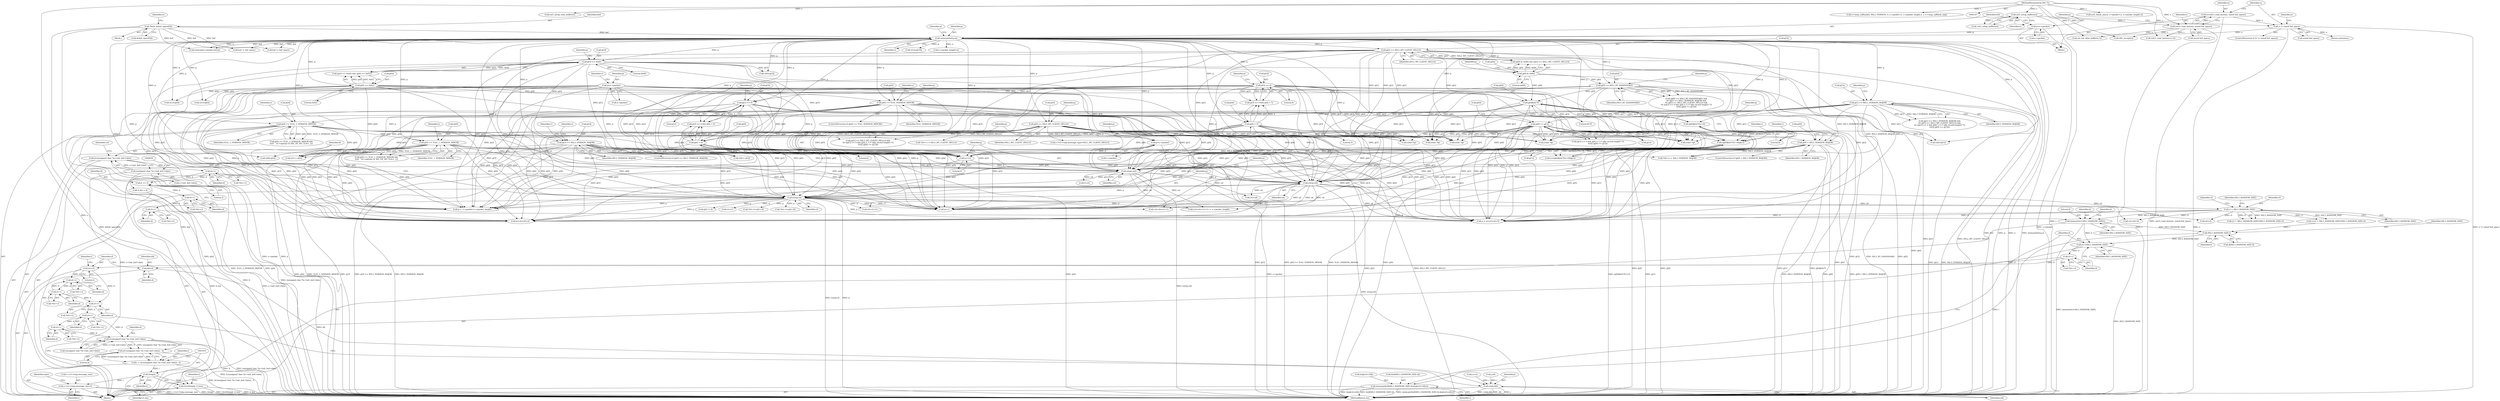 digraph "0_openssl_6ce9687b5aba5391fc0de50e18779eb676d0e04d@API" {
"1000890" [label="(Call,memset(d,0,SSL3_RANDOM_SIZE))"];
"1000877" [label="(Call,d++)"];
"1000872" [label="(Call,d++)"];
"1000867" [label="(Call,d += 3)"];
"1000861" [label="(Call,d++)"];
"1000833" [label="(Call,d=(unsigned char *)s->init_buf->data)"];
"1000835" [label="(Call,(unsigned char *)s->init_buf->data)"];
"1000885" [label="(Call,cl > SSL3_RANDOM_SIZE)"];
"1000830" [label="(Call,n2s(p,cl))"];
"1000459" [label="(Call,p[9] >= p[1])"];
"1000215" [label="(Call,memcpy(buf,p,n))"];
"1000152" [label="(Call,*buf= &(buf_space[0]))"];
"1000210" [label="(Call,p=s->packet)"];
"1000204" [label="(Call,n != sizeof buf_space)"];
"1000197" [label="(Call,n=ssl23_read_bytes(s, sizeof buf_space))"];
"1000199" [label="(Call,ssl23_read_bytes(s, sizeof buf_space))"];
"1000194" [label="(Call,ssl3_setup_buffers(s))"];
"1000148" [label="(MethodParameterIn,SSL *s)"];
"1000436" [label="(Call,p[1] == SSL3_VERSION_MAJOR)"];
"1000226" [label="(Call,p[2] == SSL2_MT_CLIENT_HELLO)"];
"1000442" [label="(Call,p[5] == SSL3_MT_CLIENT_HELLO)"];
"1000492" [label="(Call,p[9] > SSL3_VERSION_MAJOR)"];
"1000738" [label="(Call,((p[0]&0x7f)<<8)|p[1])"];
"1000739" [label="(Call,(p[0]&0x7f)<<8)"];
"1000740" [label="(Call,p[0]&0x7f)"];
"1000221" [label="(Call,p[0] & 0x80)"];
"1000430" [label="(Call,p[0] == SSL3_RT_HANDSHAKE)"];
"1000717" [label="(Call,p=s->packet)"];
"1000827" [label="(Call,n2s(p,sil))"];
"1000824" [label="(Call,n2s(p,csl))"];
"1000821" [label="(Call,p+=5)"];
"1000816" [label="(Call,p=s->packet)"];
"1000449" [label="(Call,p[3] == 0)"];
"1000476" [label="(Call,p[3] == 0)"];
"1000271" [label="(Call,p[3] == SSL3_VERSION_MAJOR)"];
"1000234" [label="(Call,p[3] == 0x00)"];
"1000292" [label="(Call,p[4] >= TLS1_VERSION_MINOR)"];
"1000239" [label="(Call,p[4] == 0x02)"];
"1000300" [label="(Call,p[4] >= TLS1_2_VERSION_MINOR)"];
"1000481" [label="(Call,p[4] < 6)"];
"1000454" [label="(Call,p[4] < 5)"];
"1000325" [label="(Call,p[4] >= TLS1_1_VERSION_MINOR)"];
"1000898" [label="(Call,SSL3_RANDOM_SIZE-i)"];
"1000894" [label="(Call,memcpy(&(d[SSL3_RANDOM_SIZE-i]),&(p[csl+sil]),i))"];
"1000908" [label="(Call,d+=SSL3_RANDOM_SIZE)"];
"1000913" [label="(Call,d++)"];
"1000919" [label="(Call,dd=d)"];
"1000964" [label="(Call,s2n(j,dd))"];
"1000922" [label="(Call,d+=2)"];
"1000945" [label="(Call,d++)"];
"1000954" [label="(Call,d++)"];
"1000969" [label="(Call,d++)"];
"1000974" [label="(Call,d++)"];
"1000999" [label="(Call,d++)"];
"1001007" [label="(Call,d-(unsigned char *)s->init_buf->data)"];
"1001006" [label="(Call,(d-(unsigned char *)s->init_buf->data) - 4)"];
"1001004" [label="(Call,i = (d-(unsigned char *)s->init_buf->data) - 4)"];
"1001018" [label="(Call,(long)i)"];
"1001017" [label="(Call,l2n3((long)i, d_len))"];
"1001040" [label="(Call,s->s3->tmp.message_size=i)"];
"1000885" [label="(Call,cl > SSL3_RANDOM_SIZE)"];
"1001232" [label="(Call,SSL_accept(s))"];
"1000922" [label="(Call,d+=2)"];
"1000782" [label="(Call,ssl3_finish_mac(s, s->packet+2, s->packet_length-2))"];
"1000222" [label="(Call,p[0])"];
"1001009" [label="(Call,(unsigned char *)s->init_buf->data)"];
"1001002" [label="(Call,p++)"];
"1000876" [label="(Call,*(d++))"];
"1000691" [label="(Identifier,s)"];
"1000458" [label="(Literal,5)"];
"1000882" [label="(Call,i=(cl > SSL3_RANDOM_SIZE)?SSL3_RANDOM_SIZE:cl)"];
"1000943" [label="(Call,*(d++)=p[i+1])"];
"1000240" [label="(Call,p[4])"];
"1000923" [label="(Identifier,d)"];
"1001040" [label="(Call,s->s3->tmp.message_size=i)"];
"1000739" [label="(Call,(p[0]&0x7f)<<8)"];
"1000890" [label="(Call,memset(d,0,SSL3_RANDOM_SIZE))"];
"1000483" [label="(Identifier,p)"];
"1000724" [label="(Identifier,v)"];
"1000859" [label="(Call,*(d++) = SSL3_MT_CLIENT_HELLO)"];
"1001226" [label="(Call,buf != buf_space)"];
"1000873" [label="(Identifier,d)"];
"1000205" [label="(Identifier,n)"];
"1000454" [label="(Call,p[4] < 5)"];
"1000825" [label="(Identifier,p)"];
"1000900" [label="(Identifier,i)"];
"1000953" [label="(Call,*(d++))"];
"1000199" [label="(Call,ssl23_read_bytes(s, sizeof buf_space))"];
"1000443" [label="(Call,p[5])"];
"1000291" [label="(ControlStructure,if (p[4] >= TLS1_VERSION_MINOR))"];
"1000194" [label="(Call,ssl3_setup_buffers(s))"];
"1000235" [label="(Call,p[3])"];
"1000924" [label="(Literal,2)"];
"1000481" [label="(Call,p[4] < 6)"];
"1000954" [label="(Call,d++)"];
"1000446" [label="(Identifier,SSL3_MT_CLIENT_HELLO)"];
"1001000" [label="(Identifier,d)"];
"1000302" [label="(Identifier,p)"];
"1000646" [label="(Call,(char *)p)"];
"1000208" [label="(Return,return(n);)"];
"1000899" [label="(Identifier,SSL3_RANDOM_SIZE)"];
"1000914" [label="(Identifier,d)"];
"1000300" [label="(Call,p[4] >= TLS1_2_VERSION_MINOR)"];
"1001026" [label="(Identifier,s)"];
"1000270" [label="(ControlStructure,if (p[3] == SSL3_VERSION_MAJOR))"];
"1000829" [label="(Identifier,sil)"];
"1000440" [label="(Identifier,SSL3_VERSION_MAJOR)"];
"1000877" [label="(Call,d++)"];
"1000227" [label="(Call,p[2])"];
"1000864" [label="(Call,d_len = d)"];
"1000271" [label="(Call,p[3] == SSL3_VERSION_MAJOR)"];
"1000746" [label="(Call,p[1])"];
"1000823" [label="(Literal,5)"];
"1000211" [label="(Identifier,p)"];
"1000845" [label="(Identifier,csl)"];
"1000435" [label="(Call,(p[1] == SSL3_VERSION_MAJOR) &&\n\t\t\t (p[5] == SSL3_MT_CLIENT_HELLO) &&\n\t\t\t ((p[3] == 0 && p[4] < 5 /* silly record length? */)\n\t\t\t\t|| (p[9] >= p[1])))"];
"1000974" [label="(Call,d++)"];
"1000722" [label="(Call,v[0] = p[3])"];
"1000892" [label="(Literal,0)"];
"1000230" [label="(Identifier,SSL2_MT_CLIENT_HELLO)"];
"1000431" [label="(Call,p[0])"];
"1000981" [label="(Call,csl+sil+cl)"];
"1000916" [label="(Call,j=0)"];
"1001048" [label="(Identifier,i)"];
"1000304" [label="(Identifier,TLS1_2_VERSION_MINOR)"];
"1000293" [label="(Call,p[4])"];
"1000889" [label="(Identifier,cl)"];
"1000977" [label="(Call,p = p+csl+sil+cl)"];
"1000448" [label="(Call,p[3] == 0 && p[4] < 5)"];
"1000862" [label="(Identifier,d)"];
"1000292" [label="(Call,p[4] >= TLS1_VERSION_MINOR)"];
"1001136" [label="(Call,memcpy(s->packet,buf,n))"];
"1000901" [label="(Call,&(p[csl+sil]))"];
"1000239" [label="(Call,p[4] == 0x02)"];
"1000241" [label="(Identifier,p)"];
"1000736" [label="(Call,n=((p[0]&0x7f)<<8)|p[1])"];
"1001020" [label="(Identifier,i)"];
"1000719" [label="(Call,s->packet)"];
"1000637" [label="(Call,(char *)p)"];
"1000729" [label="(Call,v[1] = p[4])"];
"1000891" [label="(Identifier,d)"];
"1000333" [label="(Identifier,s)"];
"1000817" [label="(Identifier,p)"];
"1000459" [label="(Call,p[9] >= p[1])"];
"1000747" [label="(Identifier,p)"];
"1000740" [label="(Call,p[0]&0x7f)"];
"1000200" [label="(Identifier,s)"];
"1000678" [label="(Call,(char *)p)"];
"1000450" [label="(Call,p[3])"];
"1000744" [label="(Literal,0x7f)"];
"1001031" [label="(Call,s->s3->tmp.message_type=SSL3_MT_CLIENT_HELLO)"];
"1000827" [label="(Call,n2s(p,sil))"];
"1000324" [label="(Call,p[4] >= TLS1_1_VERSION_MINOR &&\n\t\t\t\t\t   !(s->options & SSL_OP_NO_TLSv1_1))"];
"1000493" [label="(Call,p[9])"];
"1000927" [label="(Identifier,i)"];
"1000223" [label="(Identifier,p)"];
"1001018" [label="(Call,(long)i)"];
"1000217" [label="(Identifier,p)"];
"1000204" [label="(Call,n != sizeof buf_space)"];
"1000429" [label="(Call,(p[0] == SSL3_RT_HANDSHAKE) &&\n\t\t\t (p[1] == SSL3_VERSION_MAJOR) &&\n\t\t\t (p[5] == SSL3_MT_CLIENT_HELLO) &&\n\t\t\t ((p[3] == 0 && p[4] < 5 /* silly record length? */)\n\t\t\t\t|| (p[9] >= p[1])))"];
"1000888" [label="(Identifier,SSL3_RANDOM_SIZE)"];
"1000215" [label="(Call,memcpy(buf,p,n))"];
"1000738" [label="(Call,((p[0]&0x7f)<<8)|p[1])"];
"1000308" [label="(Identifier,s)"];
"1000964" [label="(Call,s2n(j,dd))"];
"1000983" [label="(Call,sil+cl)"];
"1000455" [label="(Call,p[4])"];
"1000243" [label="(Literal,0x02)"];
"1000952" [label="(Call,*(d++)=p[i+2])"];
"1000453" [label="(Literal,0)"];
"1000437" [label="(Call,p[1])"];
"1000920" [label="(Identifier,dd)"];
"1000835" [label="(Call,(unsigned char *)s->init_buf->data)"];
"1000871" [label="(Call,*(d++))"];
"1000284" [label="(Call,v[1]=p[4])"];
"1000832" [label="(Identifier,cl)"];
"1000216" [label="(Identifier,buf)"];
"1000149" [label="(Block,)"];
"1000463" [label="(Call,p[1])"];
"1000861" [label="(Call,d++)"];
"1000908" [label="(Call,d+=SSL3_RANDOM_SIZE)"];
"1000233" [label="(Call,(p[3] == 0x00) && (p[4] == 0x02))"];
"1000430" [label="(Call,p[0] == SSL3_RT_HANDSHAKE)"];
"1000168" [label="(Identifier,n)"];
"1000822" [label="(Identifier,p)"];
"1000238" [label="(Literal,0x00)"];
"1000402" [label="(Identifier,s)"];
"1001007" [label="(Call,d-(unsigned char *)s->init_buf->data)"];
"1000830" [label="(Call,n2s(p,cl))"];
"1000987" [label="(Call,p <  s->packet+s->packet_length)"];
"1000444" [label="(Identifier,p)"];
"1000912" [label="(Call,*(d++))"];
"1000301" [label="(Call,p[4])"];
"1000499" [label="(Identifier,v)"];
"1000896" [label="(Call,d[SSL3_RANDOM_SIZE-i])"];
"1000966" [label="(Identifier,dd)"];
"1000826" [label="(Identifier,csl)"];
"1000898" [label="(Call,SSL3_RANDOM_SIZE-i)"];
"1000904" [label="(Call,csl+sil)"];
"1000907" [label="(Identifier,i)"];
"1000449" [label="(Call,p[3] == 0)"];
"1000193" [label="(Call,!ssl3_setup_buffers(s))"];
"1000837" [label="(Call,s->init_buf->data)"];
"1000492" [label="(Call,p[9] > SSL3_VERSION_MAJOR)"];
"1000821" [label="(Call,p+=5)"];
"1000860" [label="(Call,*(d++))"];
"1000816" [label="(Call,p=s->packet)"];
"1000834" [label="(Identifier,d)"];
"1000482" [label="(Call,p[4])"];
"1000965" [label="(Identifier,j)"];
"1000718" [label="(Identifier,p)"];
"1000961" [label="(Call,j+=2)"];
"1000846" [label="(Call,sil+cl+11)"];
"1000717" [label="(Call,p=s->packet)"];
"1000818" [label="(Call,s->packet)"];
"1000272" [label="(Call,p[3])"];
"1000979" [label="(Call,p+csl+sil+cl)"];
"1000655" [label="(Call,(char *)p)"];
"1000329" [label="(Identifier,TLS1_1_VERSION_MINOR)"];
"1000226" [label="(Call,p[2] == SSL2_MT_CLIENT_HELLO)"];
"1000451" [label="(Identifier,p)"];
"1000937" [label="(Call,p[i] != 0)"];
"1000496" [label="(Identifier,SSL3_VERSION_MAJOR)"];
"1000485" [label="(Literal,6)"];
"1000206" [label="(Call,sizeof buf_space)"];
"1000447" [label="(Call,(p[3] == 0 && p[4] < 5 /* silly record length? */)\n\t\t\t\t|| (p[9] >= p[1]))"];
"1001041" [label="(Call,s->s3->tmp.message_size)"];
"1000910" [label="(Identifier,SSL3_RANDOM_SIZE)"];
"1000299" [label="(Call,p[4] >= TLS1_2_VERSION_MINOR &&\n\t\t\t\t\t   !(s->options & SSL_OP_NO_TLSv1_2))"];
"1000833" [label="(Call,d=(unsigned char *)s->init_buf->data)"];
"1000771" [label="(Call,ssl23_read_bytes(s,n+2))"];
"1000210" [label="(Call,p=s->packet)"];
"1000203" [label="(ControlStructure,if (n != sizeof buf_space))"];
"1000897" [label="(Identifier,d)"];
"1000884" [label="(Call,(cl > SSL3_RANDOM_SIZE)?SSL3_RANDOM_SIZE:cl)"];
"1001006" [label="(Call,(d-(unsigned char *)s->init_buf->data) - 4)"];
"1000878" [label="(Identifier,d)"];
"1000741" [label="(Call,p[0])"];
"1000460" [label="(Call,p[9])"];
"1001021" [label="(Identifier,d_len)"];
"1000868" [label="(Identifier,d)"];
"1000848" [label="(Call,cl+11)"];
"1001016" [label="(Literal,4)"];
"1000968" [label="(Call,*(d++))"];
"1000201" [label="(Call,sizeof buf_space)"];
"1000296" [label="(Identifier,TLS1_VERSION_MINOR)"];
"1001051" [label="(Identifier,type)"];
"1000475" [label="(Call,p[3] == 0 && p[4] < 6)"];
"1000713" [label="(Block,)"];
"1000220" [label="(Call,(p[0] & 0x80) && (p[2] == SSL2_MT_CLIENT_HELLO))"];
"1000245" [label="(Call,v[0]=p[3])"];
"1000153" [label="(Identifier,buf)"];
"1001008" [label="(Identifier,d)"];
"1000945" [label="(Call,d++)"];
"1000197" [label="(Call,n=ssl23_read_bytes(s, sizeof buf_space))"];
"1000870" [label="(Call,*(d++) = SSL3_VERSION_MAJOR)"];
"1000209" [label="(Identifier,n)"];
"1000844" [label="(Call,csl+sil+cl+11)"];
"1000505" [label="(Identifier,v)"];
"1000442" [label="(Call,p[5] == SSL3_MT_CLIENT_HELLO)"];
"1000491" [label="(ControlStructure,if (p[9] > SSL3_VERSION_MAJOR))"];
"1000234" [label="(Call,p[3] == 0x00)"];
"1000467" [label="(Call,v[0]=p[1])"];
"1001119" [label="(Call,ssl3_setup_read_buffer(s))"];
"1000894" [label="(Call,memcpy(&(d[SSL3_RANDOM_SIZE-i]),&(p[csl+sil]),i))"];
"1000999" [label="(Call,d++)"];
"1000326" [label="(Call,p[4])"];
"1000438" [label="(Identifier,p)"];
"1000441" [label="(Call,(p[5] == SSL3_MT_CLIENT_HELLO) &&\n\t\t\t ((p[3] == 0 && p[4] < 5 /* silly record length? */)\n\t\t\t\t|| (p[9] >= p[1])))"];
"1000872" [label="(Call,d++)"];
"1000913" [label="(Call,d++)"];
"1000252" [label="(Call,v[1]=p[4])"];
"1000955" [label="(Identifier,d)"];
"1000998" [label="(Call,*(d++))"];
"1000212" [label="(Call,s->packet)"];
"1000148" [label="(MethodParameterIn,SSL *s)"];
"1001236" [label="(Call,buf != buf_space)"];
"1000869" [label="(Literal,3)"];
"1000975" [label="(Identifier,d)"];
"1001088" [label="(Call,ssl_init_wbio_buffer(s,1))"];
"1001244" [label="(MethodReturn,int)"];
"1000434" [label="(Identifier,SSL3_RT_HANDSHAKE)"];
"1000218" [label="(Identifier,n)"];
"1000221" [label="(Call,p[0] & 0x80)"];
"1000895" [label="(Call,&(d[SSL3_RANDOM_SIZE-i]))"];
"1000480" [label="(Literal,0)"];
"1000456" [label="(Identifier,p)"];
"1000969" [label="(Call,d++)"];
"1001005" [label="(Identifier,i)"];
"1000503" [label="(Call,v[1]=p[10])"];
"1000798" [label="(Call,s->msg_callback(0, SSL2_VERSION, 0, s->packet+2, s->packet_length-2, s, s->msg_callback_arg))"];
"1000228" [label="(Identifier,p)"];
"1000152" [label="(Call,*buf= &(buf_space[0]))"];
"1000477" [label="(Call,p[3])"];
"1000886" [label="(Identifier,cl)"];
"1000970" [label="(Identifier,d)"];
"1000663" [label="(Call,(char *)p)"];
"1000225" [label="(Literal,0x80)"];
"1000929" [label="(Call,i<csl)"];
"1000887" [label="(Identifier,SSL3_RANDOM_SIZE)"];
"1000944" [label="(Call,*(d++))"];
"1001102" [label="(Call,s->packet_length=n)"];
"1000195" [label="(Identifier,s)"];
"1000831" [label="(Identifier,p)"];
"1000275" [label="(Identifier,SSL3_VERSION_MAJOR)"];
"1000919" [label="(Call,dd=d)"];
"1000182" [label="(Block,)"];
"1000325" [label="(Call,p[4] >= TLS1_1_VERSION_MINOR)"];
"1000973" [label="(Call,*(d++))"];
"1001004" [label="(Call,i = (d-(unsigned char *)s->init_buf->data) - 4)"];
"1000476" [label="(Call,p[3] == 0)"];
"1000909" [label="(Identifier,d)"];
"1000946" [label="(Identifier,d)"];
"1000893" [label="(Identifier,SSL3_RANDOM_SIZE)"];
"1000198" [label="(Identifier,n)"];
"1000279" [label="(Identifier,v)"];
"1000436" [label="(Call,p[1] == SSL3_VERSION_MAJOR)"];
"1000828" [label="(Identifier,p)"];
"1000921" [label="(Identifier,d)"];
"1000824" [label="(Call,n2s(p,csl))"];
"1000843" [label="(Call,(csl+sil+cl+11) != s->packet_length)"];
"1000867" [label="(Call,d += 3)"];
"1000745" [label="(Literal,8)"];
"1000154" [label="(Call,&(buf_space[0]))"];
"1001017" [label="(Call,l2n3((long)i, d_len))"];
"1000277" [label="(Call,v[0]=p[3])"];
"1000890" -> "1000713"  [label="AST: "];
"1000890" -> "1000893"  [label="CFG: "];
"1000891" -> "1000890"  [label="AST: "];
"1000892" -> "1000890"  [label="AST: "];
"1000893" -> "1000890"  [label="AST: "];
"1000897" -> "1000890"  [label="CFG: "];
"1000890" -> "1001244"  [label="DDG: memset(d,0,SSL3_RANDOM_SIZE)"];
"1000877" -> "1000890"  [label="DDG: d"];
"1000885" -> "1000890"  [label="DDG: SSL3_RANDOM_SIZE"];
"1000890" -> "1000898"  [label="DDG: SSL3_RANDOM_SIZE"];
"1000890" -> "1000908"  [label="DDG: d"];
"1000877" -> "1000876"  [label="AST: "];
"1000877" -> "1000878"  [label="CFG: "];
"1000878" -> "1000877"  [label="AST: "];
"1000876" -> "1000877"  [label="CFG: "];
"1000872" -> "1000877"  [label="DDG: d"];
"1000872" -> "1000871"  [label="AST: "];
"1000872" -> "1000873"  [label="CFG: "];
"1000873" -> "1000872"  [label="AST: "];
"1000871" -> "1000872"  [label="CFG: "];
"1000867" -> "1000872"  [label="DDG: d"];
"1000867" -> "1000713"  [label="AST: "];
"1000867" -> "1000869"  [label="CFG: "];
"1000868" -> "1000867"  [label="AST: "];
"1000869" -> "1000867"  [label="AST: "];
"1000873" -> "1000867"  [label="CFG: "];
"1000861" -> "1000867"  [label="DDG: d"];
"1000861" -> "1000860"  [label="AST: "];
"1000861" -> "1000862"  [label="CFG: "];
"1000862" -> "1000861"  [label="AST: "];
"1000860" -> "1000861"  [label="CFG: "];
"1000833" -> "1000861"  [label="DDG: d"];
"1000861" -> "1000864"  [label="DDG: d"];
"1000833" -> "1000713"  [label="AST: "];
"1000833" -> "1000835"  [label="CFG: "];
"1000834" -> "1000833"  [label="AST: "];
"1000835" -> "1000833"  [label="AST: "];
"1000845" -> "1000833"  [label="CFG: "];
"1000833" -> "1001244"  [label="DDG: d"];
"1000833" -> "1001244"  [label="DDG: (unsigned char *)s->init_buf->data"];
"1000835" -> "1000833"  [label="DDG: s->init_buf->data"];
"1000835" -> "1000837"  [label="CFG: "];
"1000836" -> "1000835"  [label="AST: "];
"1000837" -> "1000835"  [label="AST: "];
"1000835" -> "1001244"  [label="DDG: s->init_buf->data"];
"1000835" -> "1001009"  [label="DDG: s->init_buf->data"];
"1000885" -> "1000884"  [label="AST: "];
"1000885" -> "1000887"  [label="CFG: "];
"1000886" -> "1000885"  [label="AST: "];
"1000887" -> "1000885"  [label="AST: "];
"1000888" -> "1000885"  [label="CFG: "];
"1000889" -> "1000885"  [label="CFG: "];
"1000885" -> "1000882"  [label="DDG: SSL3_RANDOM_SIZE"];
"1000885" -> "1000882"  [label="DDG: cl"];
"1000830" -> "1000885"  [label="DDG: cl"];
"1000885" -> "1000884"  [label="DDG: SSL3_RANDOM_SIZE"];
"1000885" -> "1000884"  [label="DDG: cl"];
"1000885" -> "1000977"  [label="DDG: cl"];
"1000885" -> "1000979"  [label="DDG: cl"];
"1000885" -> "1000981"  [label="DDG: cl"];
"1000885" -> "1000983"  [label="DDG: cl"];
"1000830" -> "1000713"  [label="AST: "];
"1000830" -> "1000832"  [label="CFG: "];
"1000831" -> "1000830"  [label="AST: "];
"1000832" -> "1000830"  [label="AST: "];
"1000834" -> "1000830"  [label="CFG: "];
"1000830" -> "1001244"  [label="DDG: n2s(p,cl)"];
"1000830" -> "1001244"  [label="DDG: p"];
"1000459" -> "1000830"  [label="DDG: p[9]"];
"1000226" -> "1000830"  [label="DDG: p[2]"];
"1000442" -> "1000830"  [label="DDG: p[5]"];
"1000492" -> "1000830"  [label="DDG: p[9]"];
"1000738" -> "1000830"  [label="DDG: p[1]"];
"1000827" -> "1000830"  [label="DDG: p"];
"1000740" -> "1000830"  [label="DDG: p[0]"];
"1000215" -> "1000830"  [label="DDG: p"];
"1000449" -> "1000830"  [label="DDG: p[3]"];
"1000476" -> "1000830"  [label="DDG: p[3]"];
"1000271" -> "1000830"  [label="DDG: p[3]"];
"1000717" -> "1000830"  [label="DDG: p"];
"1000234" -> "1000830"  [label="DDG: p[3]"];
"1000292" -> "1000830"  [label="DDG: p[4]"];
"1000239" -> "1000830"  [label="DDG: p[4]"];
"1000300" -> "1000830"  [label="DDG: p[4]"];
"1000481" -> "1000830"  [label="DDG: p[4]"];
"1000325" -> "1000830"  [label="DDG: p[4]"];
"1000454" -> "1000830"  [label="DDG: p[4]"];
"1000830" -> "1000843"  [label="DDG: cl"];
"1000830" -> "1000844"  [label="DDG: cl"];
"1000830" -> "1000846"  [label="DDG: cl"];
"1000830" -> "1000848"  [label="DDG: cl"];
"1000830" -> "1000937"  [label="DDG: p"];
"1000830" -> "1000943"  [label="DDG: p"];
"1000830" -> "1000952"  [label="DDG: p"];
"1000830" -> "1000977"  [label="DDG: p"];
"1000830" -> "1000979"  [label="DDG: p"];
"1000830" -> "1000987"  [label="DDG: p"];
"1000830" -> "1001002"  [label="DDG: p"];
"1000459" -> "1000447"  [label="AST: "];
"1000459" -> "1000463"  [label="CFG: "];
"1000460" -> "1000459"  [label="AST: "];
"1000463" -> "1000459"  [label="AST: "];
"1000447" -> "1000459"  [label="CFG: "];
"1000459" -> "1001244"  [label="DDG: p[9]"];
"1000459" -> "1001244"  [label="DDG: p[1]"];
"1000459" -> "1000447"  [label="DDG: p[9]"];
"1000459" -> "1000447"  [label="DDG: p[1]"];
"1000215" -> "1000459"  [label="DDG: p"];
"1000436" -> "1000459"  [label="DDG: p[1]"];
"1000459" -> "1000467"  [label="DDG: p[1]"];
"1000459" -> "1000492"  [label="DDG: p[9]"];
"1000459" -> "1000637"  [label="DDG: p[9]"];
"1000459" -> "1000637"  [label="DDG: p[1]"];
"1000459" -> "1000646"  [label="DDG: p[9]"];
"1000459" -> "1000646"  [label="DDG: p[1]"];
"1000459" -> "1000655"  [label="DDG: p[9]"];
"1000459" -> "1000655"  [label="DDG: p[1]"];
"1000459" -> "1000663"  [label="DDG: p[9]"];
"1000459" -> "1000663"  [label="DDG: p[1]"];
"1000459" -> "1000678"  [label="DDG: p[9]"];
"1000459" -> "1000678"  [label="DDG: p[1]"];
"1000459" -> "1000738"  [label="DDG: p[1]"];
"1000459" -> "1000821"  [label="DDG: p[9]"];
"1000459" -> "1000824"  [label="DDG: p[9]"];
"1000459" -> "1000827"  [label="DDG: p[9]"];
"1000459" -> "1000977"  [label="DDG: p[9]"];
"1000459" -> "1000979"  [label="DDG: p[9]"];
"1000459" -> "1000987"  [label="DDG: p[9]"];
"1000459" -> "1001002"  [label="DDG: p[9]"];
"1000215" -> "1000182"  [label="AST: "];
"1000215" -> "1000218"  [label="CFG: "];
"1000216" -> "1000215"  [label="AST: "];
"1000217" -> "1000215"  [label="AST: "];
"1000218" -> "1000215"  [label="AST: "];
"1000223" -> "1000215"  [label="CFG: "];
"1000215" -> "1001244"  [label="DDG: buf"];
"1000215" -> "1001244"  [label="DDG: p"];
"1000215" -> "1001244"  [label="DDG: n"];
"1000215" -> "1001244"  [label="DDG: memcpy(buf,p,n)"];
"1000152" -> "1000215"  [label="DDG: buf"];
"1000210" -> "1000215"  [label="DDG: p"];
"1000204" -> "1000215"  [label="DDG: n"];
"1000215" -> "1000221"  [label="DDG: p"];
"1000215" -> "1000226"  [label="DDG: p"];
"1000215" -> "1000234"  [label="DDG: p"];
"1000215" -> "1000239"  [label="DDG: p"];
"1000215" -> "1000245"  [label="DDG: p"];
"1000215" -> "1000252"  [label="DDG: p"];
"1000215" -> "1000271"  [label="DDG: p"];
"1000215" -> "1000277"  [label="DDG: p"];
"1000215" -> "1000284"  [label="DDG: p"];
"1000215" -> "1000292"  [label="DDG: p"];
"1000215" -> "1000300"  [label="DDG: p"];
"1000215" -> "1000325"  [label="DDG: p"];
"1000215" -> "1000430"  [label="DDG: p"];
"1000215" -> "1000436"  [label="DDG: p"];
"1000215" -> "1000442"  [label="DDG: p"];
"1000215" -> "1000449"  [label="DDG: p"];
"1000215" -> "1000454"  [label="DDG: p"];
"1000215" -> "1000467"  [label="DDG: p"];
"1000215" -> "1000476"  [label="DDG: p"];
"1000215" -> "1000481"  [label="DDG: p"];
"1000215" -> "1000492"  [label="DDG: p"];
"1000215" -> "1000503"  [label="DDG: p"];
"1000215" -> "1000637"  [label="DDG: p"];
"1000215" -> "1000722"  [label="DDG: p"];
"1000215" -> "1000729"  [label="DDG: p"];
"1000215" -> "1000738"  [label="DDG: p"];
"1000215" -> "1000821"  [label="DDG: p"];
"1000215" -> "1000824"  [label="DDG: p"];
"1000215" -> "1000827"  [label="DDG: p"];
"1000215" -> "1000977"  [label="DDG: p"];
"1000215" -> "1000979"  [label="DDG: p"];
"1000215" -> "1000987"  [label="DDG: p"];
"1000215" -> "1001002"  [label="DDG: p"];
"1000215" -> "1001102"  [label="DDG: n"];
"1000215" -> "1001136"  [label="DDG: buf"];
"1000215" -> "1001136"  [label="DDG: n"];
"1000215" -> "1001226"  [label="DDG: buf"];
"1000215" -> "1001236"  [label="DDG: buf"];
"1000152" -> "1000149"  [label="AST: "];
"1000152" -> "1000154"  [label="CFG: "];
"1000153" -> "1000152"  [label="AST: "];
"1000154" -> "1000152"  [label="AST: "];
"1000168" -> "1000152"  [label="CFG: "];
"1000152" -> "1001244"  [label="DDG: buf"];
"1000152" -> "1001244"  [label="DDG: &(buf_space[0])"];
"1000152" -> "1001136"  [label="DDG: buf"];
"1000152" -> "1001226"  [label="DDG: buf"];
"1000152" -> "1001236"  [label="DDG: buf"];
"1000210" -> "1000182"  [label="AST: "];
"1000210" -> "1000212"  [label="CFG: "];
"1000211" -> "1000210"  [label="AST: "];
"1000212" -> "1000210"  [label="AST: "];
"1000216" -> "1000210"  [label="CFG: "];
"1000210" -> "1001244"  [label="DDG: s->packet"];
"1000204" -> "1000203"  [label="AST: "];
"1000204" -> "1000206"  [label="CFG: "];
"1000205" -> "1000204"  [label="AST: "];
"1000206" -> "1000204"  [label="AST: "];
"1000209" -> "1000204"  [label="CFG: "];
"1000211" -> "1000204"  [label="CFG: "];
"1000204" -> "1001244"  [label="DDG: n"];
"1000204" -> "1001244"  [label="DDG: n != sizeof buf_space"];
"1000197" -> "1000204"  [label="DDG: n"];
"1000204" -> "1000208"  [label="DDG: n"];
"1000197" -> "1000182"  [label="AST: "];
"1000197" -> "1000199"  [label="CFG: "];
"1000198" -> "1000197"  [label="AST: "];
"1000199" -> "1000197"  [label="AST: "];
"1000205" -> "1000197"  [label="CFG: "];
"1000197" -> "1001244"  [label="DDG: ssl23_read_bytes(s, sizeof buf_space)"];
"1000199" -> "1000197"  [label="DDG: s"];
"1000199" -> "1000201"  [label="CFG: "];
"1000200" -> "1000199"  [label="AST: "];
"1000201" -> "1000199"  [label="AST: "];
"1000199" -> "1001244"  [label="DDG: s"];
"1000194" -> "1000199"  [label="DDG: s"];
"1000148" -> "1000199"  [label="DDG: s"];
"1000199" -> "1000771"  [label="DDG: s"];
"1000199" -> "1001088"  [label="DDG: s"];
"1000199" -> "1001232"  [label="DDG: s"];
"1000194" -> "1000193"  [label="AST: "];
"1000194" -> "1000195"  [label="CFG: "];
"1000195" -> "1000194"  [label="AST: "];
"1000193" -> "1000194"  [label="CFG: "];
"1000194" -> "1001244"  [label="DDG: s"];
"1000194" -> "1000193"  [label="DDG: s"];
"1000148" -> "1000194"  [label="DDG: s"];
"1000148" -> "1000147"  [label="AST: "];
"1000148" -> "1001244"  [label="DDG: s"];
"1000148" -> "1000771"  [label="DDG: s"];
"1000148" -> "1000782"  [label="DDG: s"];
"1000148" -> "1000798"  [label="DDG: s"];
"1000148" -> "1001088"  [label="DDG: s"];
"1000148" -> "1001119"  [label="DDG: s"];
"1000148" -> "1001232"  [label="DDG: s"];
"1000436" -> "1000435"  [label="AST: "];
"1000436" -> "1000440"  [label="CFG: "];
"1000437" -> "1000436"  [label="AST: "];
"1000440" -> "1000436"  [label="AST: "];
"1000444" -> "1000436"  [label="CFG: "];
"1000435" -> "1000436"  [label="CFG: "];
"1000436" -> "1001244"  [label="DDG: p[1]"];
"1000436" -> "1001244"  [label="DDG: SSL3_VERSION_MAJOR"];
"1000436" -> "1000435"  [label="DDG: p[1]"];
"1000436" -> "1000435"  [label="DDG: SSL3_VERSION_MAJOR"];
"1000436" -> "1000467"  [label="DDG: p[1]"];
"1000436" -> "1000492"  [label="DDG: SSL3_VERSION_MAJOR"];
"1000436" -> "1000637"  [label="DDG: p[1]"];
"1000436" -> "1000646"  [label="DDG: p[1]"];
"1000436" -> "1000655"  [label="DDG: p[1]"];
"1000436" -> "1000663"  [label="DDG: p[1]"];
"1000436" -> "1000678"  [label="DDG: p[1]"];
"1000436" -> "1000738"  [label="DDG: p[1]"];
"1000436" -> "1000870"  [label="DDG: SSL3_VERSION_MAJOR"];
"1000226" -> "1000220"  [label="AST: "];
"1000226" -> "1000230"  [label="CFG: "];
"1000227" -> "1000226"  [label="AST: "];
"1000230" -> "1000226"  [label="AST: "];
"1000220" -> "1000226"  [label="CFG: "];
"1000226" -> "1001244"  [label="DDG: p[2]"];
"1000226" -> "1001244"  [label="DDG: SSL2_MT_CLIENT_HELLO"];
"1000226" -> "1000220"  [label="DDG: p[2]"];
"1000226" -> "1000220"  [label="DDG: SSL2_MT_CLIENT_HELLO"];
"1000226" -> "1000637"  [label="DDG: p[2]"];
"1000226" -> "1000646"  [label="DDG: p[2]"];
"1000226" -> "1000655"  [label="DDG: p[2]"];
"1000226" -> "1000663"  [label="DDG: p[2]"];
"1000226" -> "1000678"  [label="DDG: p[2]"];
"1000226" -> "1000821"  [label="DDG: p[2]"];
"1000226" -> "1000824"  [label="DDG: p[2]"];
"1000226" -> "1000827"  [label="DDG: p[2]"];
"1000226" -> "1000977"  [label="DDG: p[2]"];
"1000226" -> "1000979"  [label="DDG: p[2]"];
"1000226" -> "1000987"  [label="DDG: p[2]"];
"1000226" -> "1001002"  [label="DDG: p[2]"];
"1000442" -> "1000441"  [label="AST: "];
"1000442" -> "1000446"  [label="CFG: "];
"1000443" -> "1000442"  [label="AST: "];
"1000446" -> "1000442"  [label="AST: "];
"1000451" -> "1000442"  [label="CFG: "];
"1000441" -> "1000442"  [label="CFG: "];
"1000442" -> "1001244"  [label="DDG: p[5]"];
"1000442" -> "1001244"  [label="DDG: SSL3_MT_CLIENT_HELLO"];
"1000442" -> "1000441"  [label="DDG: p[5]"];
"1000442" -> "1000441"  [label="DDG: SSL3_MT_CLIENT_HELLO"];
"1000442" -> "1000637"  [label="DDG: p[5]"];
"1000442" -> "1000646"  [label="DDG: p[5]"];
"1000442" -> "1000655"  [label="DDG: p[5]"];
"1000442" -> "1000663"  [label="DDG: p[5]"];
"1000442" -> "1000678"  [label="DDG: p[5]"];
"1000442" -> "1000821"  [label="DDG: p[5]"];
"1000442" -> "1000824"  [label="DDG: p[5]"];
"1000442" -> "1000827"  [label="DDG: p[5]"];
"1000442" -> "1000859"  [label="DDG: SSL3_MT_CLIENT_HELLO"];
"1000442" -> "1000977"  [label="DDG: p[5]"];
"1000442" -> "1000979"  [label="DDG: p[5]"];
"1000442" -> "1000987"  [label="DDG: p[5]"];
"1000442" -> "1001002"  [label="DDG: p[5]"];
"1000442" -> "1001031"  [label="DDG: SSL3_MT_CLIENT_HELLO"];
"1000492" -> "1000491"  [label="AST: "];
"1000492" -> "1000496"  [label="CFG: "];
"1000493" -> "1000492"  [label="AST: "];
"1000496" -> "1000492"  [label="AST: "];
"1000499" -> "1000492"  [label="CFG: "];
"1000505" -> "1000492"  [label="CFG: "];
"1000492" -> "1001244"  [label="DDG: SSL3_VERSION_MAJOR"];
"1000492" -> "1001244"  [label="DDG: p[9]"];
"1000492" -> "1001244"  [label="DDG: p[9] > SSL3_VERSION_MAJOR"];
"1000492" -> "1000821"  [label="DDG: p[9]"];
"1000492" -> "1000824"  [label="DDG: p[9]"];
"1000492" -> "1000827"  [label="DDG: p[9]"];
"1000492" -> "1000870"  [label="DDG: SSL3_VERSION_MAJOR"];
"1000492" -> "1000977"  [label="DDG: p[9]"];
"1000492" -> "1000979"  [label="DDG: p[9]"];
"1000492" -> "1000987"  [label="DDG: p[9]"];
"1000492" -> "1001002"  [label="DDG: p[9]"];
"1000738" -> "1000736"  [label="AST: "];
"1000738" -> "1000746"  [label="CFG: "];
"1000739" -> "1000738"  [label="AST: "];
"1000746" -> "1000738"  [label="AST: "];
"1000736" -> "1000738"  [label="CFG: "];
"1000738" -> "1001244"  [label="DDG: (p[0]&0x7f)<<8"];
"1000738" -> "1001244"  [label="DDG: p[1]"];
"1000738" -> "1000736"  [label="DDG: (p[0]&0x7f)<<8"];
"1000738" -> "1000736"  [label="DDG: p[1]"];
"1000739" -> "1000738"  [label="DDG: p[0]&0x7f"];
"1000739" -> "1000738"  [label="DDG: 8"];
"1000717" -> "1000738"  [label="DDG: p"];
"1000738" -> "1000821"  [label="DDG: p[1]"];
"1000738" -> "1000824"  [label="DDG: p[1]"];
"1000738" -> "1000827"  [label="DDG: p[1]"];
"1000738" -> "1000977"  [label="DDG: p[1]"];
"1000738" -> "1000979"  [label="DDG: p[1]"];
"1000738" -> "1000987"  [label="DDG: p[1]"];
"1000738" -> "1001002"  [label="DDG: p[1]"];
"1000739" -> "1000745"  [label="CFG: "];
"1000740" -> "1000739"  [label="AST: "];
"1000745" -> "1000739"  [label="AST: "];
"1000747" -> "1000739"  [label="CFG: "];
"1000739" -> "1001244"  [label="DDG: p[0]&0x7f"];
"1000740" -> "1000739"  [label="DDG: p[0]"];
"1000740" -> "1000739"  [label="DDG: 0x7f"];
"1000740" -> "1000744"  [label="CFG: "];
"1000741" -> "1000740"  [label="AST: "];
"1000744" -> "1000740"  [label="AST: "];
"1000745" -> "1000740"  [label="CFG: "];
"1000740" -> "1001244"  [label="DDG: p[0]"];
"1000221" -> "1000740"  [label="DDG: p[0]"];
"1000430" -> "1000740"  [label="DDG: p[0]"];
"1000717" -> "1000740"  [label="DDG: p"];
"1000740" -> "1000821"  [label="DDG: p[0]"];
"1000740" -> "1000824"  [label="DDG: p[0]"];
"1000740" -> "1000827"  [label="DDG: p[0]"];
"1000740" -> "1000977"  [label="DDG: p[0]"];
"1000740" -> "1000979"  [label="DDG: p[0]"];
"1000740" -> "1000987"  [label="DDG: p[0]"];
"1000740" -> "1001002"  [label="DDG: p[0]"];
"1000221" -> "1000220"  [label="AST: "];
"1000221" -> "1000225"  [label="CFG: "];
"1000222" -> "1000221"  [label="AST: "];
"1000225" -> "1000221"  [label="AST: "];
"1000228" -> "1000221"  [label="CFG: "];
"1000220" -> "1000221"  [label="CFG: "];
"1000221" -> "1001244"  [label="DDG: p[0]"];
"1000221" -> "1000220"  [label="DDG: p[0]"];
"1000221" -> "1000220"  [label="DDG: 0x80"];
"1000221" -> "1000430"  [label="DDG: p[0]"];
"1000430" -> "1000429"  [label="AST: "];
"1000430" -> "1000434"  [label="CFG: "];
"1000431" -> "1000430"  [label="AST: "];
"1000434" -> "1000430"  [label="AST: "];
"1000438" -> "1000430"  [label="CFG: "];
"1000429" -> "1000430"  [label="CFG: "];
"1000430" -> "1001244"  [label="DDG: SSL3_RT_HANDSHAKE"];
"1000430" -> "1001244"  [label="DDG: p[0]"];
"1000430" -> "1000429"  [label="DDG: p[0]"];
"1000430" -> "1000429"  [label="DDG: SSL3_RT_HANDSHAKE"];
"1000430" -> "1000637"  [label="DDG: p[0]"];
"1000430" -> "1000646"  [label="DDG: p[0]"];
"1000430" -> "1000655"  [label="DDG: p[0]"];
"1000430" -> "1000663"  [label="DDG: p[0]"];
"1000430" -> "1000678"  [label="DDG: p[0]"];
"1000717" -> "1000713"  [label="AST: "];
"1000717" -> "1000719"  [label="CFG: "];
"1000718" -> "1000717"  [label="AST: "];
"1000719" -> "1000717"  [label="AST: "];
"1000724" -> "1000717"  [label="CFG: "];
"1000717" -> "1001244"  [label="DDG: s->packet"];
"1000717" -> "1001244"  [label="DDG: p"];
"1000717" -> "1000722"  [label="DDG: p"];
"1000717" -> "1000729"  [label="DDG: p"];
"1000717" -> "1000821"  [label="DDG: p"];
"1000717" -> "1000824"  [label="DDG: p"];
"1000717" -> "1000827"  [label="DDG: p"];
"1000717" -> "1000977"  [label="DDG: p"];
"1000717" -> "1000979"  [label="DDG: p"];
"1000717" -> "1000987"  [label="DDG: p"];
"1000717" -> "1001002"  [label="DDG: p"];
"1000827" -> "1000713"  [label="AST: "];
"1000827" -> "1000829"  [label="CFG: "];
"1000828" -> "1000827"  [label="AST: "];
"1000829" -> "1000827"  [label="AST: "];
"1000831" -> "1000827"  [label="CFG: "];
"1000827" -> "1001244"  [label="DDG: n2s(p,sil)"];
"1000824" -> "1000827"  [label="DDG: p"];
"1000449" -> "1000827"  [label="DDG: p[3]"];
"1000476" -> "1000827"  [label="DDG: p[3]"];
"1000271" -> "1000827"  [label="DDG: p[3]"];
"1000234" -> "1000827"  [label="DDG: p[3]"];
"1000292" -> "1000827"  [label="DDG: p[4]"];
"1000239" -> "1000827"  [label="DDG: p[4]"];
"1000300" -> "1000827"  [label="DDG: p[4]"];
"1000481" -> "1000827"  [label="DDG: p[4]"];
"1000325" -> "1000827"  [label="DDG: p[4]"];
"1000454" -> "1000827"  [label="DDG: p[4]"];
"1000827" -> "1000843"  [label="DDG: sil"];
"1000827" -> "1000844"  [label="DDG: sil"];
"1000827" -> "1000846"  [label="DDG: sil"];
"1000827" -> "1000904"  [label="DDG: sil"];
"1000827" -> "1000977"  [label="DDG: sil"];
"1000827" -> "1000979"  [label="DDG: sil"];
"1000827" -> "1000981"  [label="DDG: sil"];
"1000827" -> "1000983"  [label="DDG: sil"];
"1000824" -> "1000713"  [label="AST: "];
"1000824" -> "1000826"  [label="CFG: "];
"1000825" -> "1000824"  [label="AST: "];
"1000826" -> "1000824"  [label="AST: "];
"1000828" -> "1000824"  [label="CFG: "];
"1000824" -> "1001244"  [label="DDG: n2s(p,csl)"];
"1000821" -> "1000824"  [label="DDG: p"];
"1000449" -> "1000824"  [label="DDG: p[3]"];
"1000476" -> "1000824"  [label="DDG: p[3]"];
"1000271" -> "1000824"  [label="DDG: p[3]"];
"1000234" -> "1000824"  [label="DDG: p[3]"];
"1000292" -> "1000824"  [label="DDG: p[4]"];
"1000239" -> "1000824"  [label="DDG: p[4]"];
"1000300" -> "1000824"  [label="DDG: p[4]"];
"1000481" -> "1000824"  [label="DDG: p[4]"];
"1000325" -> "1000824"  [label="DDG: p[4]"];
"1000454" -> "1000824"  [label="DDG: p[4]"];
"1000824" -> "1000843"  [label="DDG: csl"];
"1000824" -> "1000844"  [label="DDG: csl"];
"1000824" -> "1000904"  [label="DDG: csl"];
"1000824" -> "1000929"  [label="DDG: csl"];
"1000821" -> "1000713"  [label="AST: "];
"1000821" -> "1000823"  [label="CFG: "];
"1000822" -> "1000821"  [label="AST: "];
"1000823" -> "1000821"  [label="AST: "];
"1000825" -> "1000821"  [label="CFG: "];
"1000816" -> "1000821"  [label="DDG: p"];
"1000449" -> "1000821"  [label="DDG: p[3]"];
"1000476" -> "1000821"  [label="DDG: p[3]"];
"1000271" -> "1000821"  [label="DDG: p[3]"];
"1000234" -> "1000821"  [label="DDG: p[3]"];
"1000292" -> "1000821"  [label="DDG: p[4]"];
"1000239" -> "1000821"  [label="DDG: p[4]"];
"1000300" -> "1000821"  [label="DDG: p[4]"];
"1000481" -> "1000821"  [label="DDG: p[4]"];
"1000325" -> "1000821"  [label="DDG: p[4]"];
"1000454" -> "1000821"  [label="DDG: p[4]"];
"1000816" -> "1000713"  [label="AST: "];
"1000816" -> "1000818"  [label="CFG: "];
"1000817" -> "1000816"  [label="AST: "];
"1000818" -> "1000816"  [label="AST: "];
"1000822" -> "1000816"  [label="CFG: "];
"1000816" -> "1001244"  [label="DDG: s->packet"];
"1000449" -> "1000448"  [label="AST: "];
"1000449" -> "1000453"  [label="CFG: "];
"1000450" -> "1000449"  [label="AST: "];
"1000453" -> "1000449"  [label="AST: "];
"1000456" -> "1000449"  [label="CFG: "];
"1000448" -> "1000449"  [label="CFG: "];
"1000449" -> "1001244"  [label="DDG: p[3]"];
"1000449" -> "1000448"  [label="DDG: p[3]"];
"1000449" -> "1000448"  [label="DDG: 0"];
"1000449" -> "1000476"  [label="DDG: p[3]"];
"1000449" -> "1000637"  [label="DDG: p[3]"];
"1000449" -> "1000646"  [label="DDG: p[3]"];
"1000449" -> "1000655"  [label="DDG: p[3]"];
"1000449" -> "1000663"  [label="DDG: p[3]"];
"1000449" -> "1000678"  [label="DDG: p[3]"];
"1000449" -> "1000722"  [label="DDG: p[3]"];
"1000449" -> "1000977"  [label="DDG: p[3]"];
"1000449" -> "1000979"  [label="DDG: p[3]"];
"1000449" -> "1000987"  [label="DDG: p[3]"];
"1000449" -> "1001002"  [label="DDG: p[3]"];
"1000476" -> "1000475"  [label="AST: "];
"1000476" -> "1000480"  [label="CFG: "];
"1000477" -> "1000476"  [label="AST: "];
"1000480" -> "1000476"  [label="AST: "];
"1000483" -> "1000476"  [label="CFG: "];
"1000475" -> "1000476"  [label="CFG: "];
"1000476" -> "1001244"  [label="DDG: p[3]"];
"1000476" -> "1000475"  [label="DDG: p[3]"];
"1000476" -> "1000475"  [label="DDG: 0"];
"1000476" -> "1000722"  [label="DDG: p[3]"];
"1000476" -> "1000977"  [label="DDG: p[3]"];
"1000476" -> "1000979"  [label="DDG: p[3]"];
"1000476" -> "1000987"  [label="DDG: p[3]"];
"1000476" -> "1001002"  [label="DDG: p[3]"];
"1000271" -> "1000270"  [label="AST: "];
"1000271" -> "1000275"  [label="CFG: "];
"1000272" -> "1000271"  [label="AST: "];
"1000275" -> "1000271"  [label="AST: "];
"1000279" -> "1000271"  [label="CFG: "];
"1000691" -> "1000271"  [label="CFG: "];
"1000271" -> "1001244"  [label="DDG: SSL3_VERSION_MAJOR"];
"1000271" -> "1001244"  [label="DDG: p[3]"];
"1000271" -> "1001244"  [label="DDG: p[3] == SSL3_VERSION_MAJOR"];
"1000234" -> "1000271"  [label="DDG: p[3]"];
"1000271" -> "1000277"  [label="DDG: p[3]"];
"1000271" -> "1000722"  [label="DDG: p[3]"];
"1000271" -> "1000870"  [label="DDG: SSL3_VERSION_MAJOR"];
"1000271" -> "1000977"  [label="DDG: p[3]"];
"1000271" -> "1000979"  [label="DDG: p[3]"];
"1000271" -> "1000987"  [label="DDG: p[3]"];
"1000271" -> "1001002"  [label="DDG: p[3]"];
"1000234" -> "1000233"  [label="AST: "];
"1000234" -> "1000238"  [label="CFG: "];
"1000235" -> "1000234"  [label="AST: "];
"1000238" -> "1000234"  [label="AST: "];
"1000241" -> "1000234"  [label="CFG: "];
"1000233" -> "1000234"  [label="CFG: "];
"1000234" -> "1000233"  [label="DDG: p[3]"];
"1000234" -> "1000233"  [label="DDG: 0x00"];
"1000234" -> "1000245"  [label="DDG: p[3]"];
"1000234" -> "1000722"  [label="DDG: p[3]"];
"1000234" -> "1000977"  [label="DDG: p[3]"];
"1000234" -> "1000979"  [label="DDG: p[3]"];
"1000234" -> "1000987"  [label="DDG: p[3]"];
"1000234" -> "1001002"  [label="DDG: p[3]"];
"1000292" -> "1000291"  [label="AST: "];
"1000292" -> "1000296"  [label="CFG: "];
"1000293" -> "1000292"  [label="AST: "];
"1000296" -> "1000292"  [label="AST: "];
"1000302" -> "1000292"  [label="CFG: "];
"1000402" -> "1000292"  [label="CFG: "];
"1000292" -> "1001244"  [label="DDG: p[4] >= TLS1_VERSION_MINOR"];
"1000292" -> "1001244"  [label="DDG: TLS1_VERSION_MINOR"];
"1000292" -> "1001244"  [label="DDG: p[4]"];
"1000239" -> "1000292"  [label="DDG: p[4]"];
"1000292" -> "1000300"  [label="DDG: p[4]"];
"1000292" -> "1000729"  [label="DDG: p[4]"];
"1000292" -> "1000977"  [label="DDG: p[4]"];
"1000292" -> "1000979"  [label="DDG: p[4]"];
"1000292" -> "1000987"  [label="DDG: p[4]"];
"1000292" -> "1001002"  [label="DDG: p[4]"];
"1000239" -> "1000233"  [label="AST: "];
"1000239" -> "1000243"  [label="CFG: "];
"1000240" -> "1000239"  [label="AST: "];
"1000243" -> "1000239"  [label="AST: "];
"1000233" -> "1000239"  [label="CFG: "];
"1000239" -> "1001244"  [label="DDG: p[4]"];
"1000239" -> "1000233"  [label="DDG: p[4]"];
"1000239" -> "1000233"  [label="DDG: 0x02"];
"1000239" -> "1000252"  [label="DDG: p[4]"];
"1000239" -> "1000284"  [label="DDG: p[4]"];
"1000239" -> "1000729"  [label="DDG: p[4]"];
"1000239" -> "1000977"  [label="DDG: p[4]"];
"1000239" -> "1000979"  [label="DDG: p[4]"];
"1000239" -> "1000987"  [label="DDG: p[4]"];
"1000239" -> "1001002"  [label="DDG: p[4]"];
"1000300" -> "1000299"  [label="AST: "];
"1000300" -> "1000304"  [label="CFG: "];
"1000301" -> "1000300"  [label="AST: "];
"1000304" -> "1000300"  [label="AST: "];
"1000308" -> "1000300"  [label="CFG: "];
"1000299" -> "1000300"  [label="CFG: "];
"1000300" -> "1001244"  [label="DDG: TLS1_2_VERSION_MINOR"];
"1000300" -> "1001244"  [label="DDG: p[4]"];
"1000300" -> "1000299"  [label="DDG: p[4]"];
"1000300" -> "1000299"  [label="DDG: TLS1_2_VERSION_MINOR"];
"1000300" -> "1000325"  [label="DDG: p[4]"];
"1000300" -> "1000729"  [label="DDG: p[4]"];
"1000300" -> "1000977"  [label="DDG: p[4]"];
"1000300" -> "1000979"  [label="DDG: p[4]"];
"1000300" -> "1000987"  [label="DDG: p[4]"];
"1000300" -> "1001002"  [label="DDG: p[4]"];
"1000481" -> "1000475"  [label="AST: "];
"1000481" -> "1000485"  [label="CFG: "];
"1000482" -> "1000481"  [label="AST: "];
"1000485" -> "1000481"  [label="AST: "];
"1000475" -> "1000481"  [label="CFG: "];
"1000481" -> "1001244"  [label="DDG: p[4]"];
"1000481" -> "1000475"  [label="DDG: p[4]"];
"1000481" -> "1000475"  [label="DDG: 6"];
"1000454" -> "1000481"  [label="DDG: p[4]"];
"1000481" -> "1000729"  [label="DDG: p[4]"];
"1000481" -> "1000977"  [label="DDG: p[4]"];
"1000481" -> "1000979"  [label="DDG: p[4]"];
"1000481" -> "1000987"  [label="DDG: p[4]"];
"1000481" -> "1001002"  [label="DDG: p[4]"];
"1000454" -> "1000448"  [label="AST: "];
"1000454" -> "1000458"  [label="CFG: "];
"1000455" -> "1000454"  [label="AST: "];
"1000458" -> "1000454"  [label="AST: "];
"1000448" -> "1000454"  [label="CFG: "];
"1000454" -> "1001244"  [label="DDG: p[4]"];
"1000454" -> "1000448"  [label="DDG: p[4]"];
"1000454" -> "1000448"  [label="DDG: 5"];
"1000454" -> "1000637"  [label="DDG: p[4]"];
"1000454" -> "1000646"  [label="DDG: p[4]"];
"1000454" -> "1000655"  [label="DDG: p[4]"];
"1000454" -> "1000663"  [label="DDG: p[4]"];
"1000454" -> "1000678"  [label="DDG: p[4]"];
"1000454" -> "1000729"  [label="DDG: p[4]"];
"1000454" -> "1000977"  [label="DDG: p[4]"];
"1000454" -> "1000979"  [label="DDG: p[4]"];
"1000454" -> "1000987"  [label="DDG: p[4]"];
"1000454" -> "1001002"  [label="DDG: p[4]"];
"1000325" -> "1000324"  [label="AST: "];
"1000325" -> "1000329"  [label="CFG: "];
"1000326" -> "1000325"  [label="AST: "];
"1000329" -> "1000325"  [label="AST: "];
"1000333" -> "1000325"  [label="CFG: "];
"1000324" -> "1000325"  [label="CFG: "];
"1000325" -> "1001244"  [label="DDG: p[4]"];
"1000325" -> "1001244"  [label="DDG: TLS1_1_VERSION_MINOR"];
"1000325" -> "1000324"  [label="DDG: p[4]"];
"1000325" -> "1000324"  [label="DDG: TLS1_1_VERSION_MINOR"];
"1000325" -> "1000729"  [label="DDG: p[4]"];
"1000325" -> "1000977"  [label="DDG: p[4]"];
"1000325" -> "1000979"  [label="DDG: p[4]"];
"1000325" -> "1000987"  [label="DDG: p[4]"];
"1000325" -> "1001002"  [label="DDG: p[4]"];
"1000898" -> "1000896"  [label="AST: "];
"1000898" -> "1000900"  [label="CFG: "];
"1000899" -> "1000898"  [label="AST: "];
"1000900" -> "1000898"  [label="AST: "];
"1000896" -> "1000898"  [label="CFG: "];
"1000882" -> "1000898"  [label="DDG: i"];
"1000898" -> "1000894"  [label="DDG: i"];
"1000898" -> "1000908"  [label="DDG: SSL3_RANDOM_SIZE"];
"1000894" -> "1000713"  [label="AST: "];
"1000894" -> "1000907"  [label="CFG: "];
"1000895" -> "1000894"  [label="AST: "];
"1000901" -> "1000894"  [label="AST: "];
"1000907" -> "1000894"  [label="AST: "];
"1000909" -> "1000894"  [label="CFG: "];
"1000894" -> "1001244"  [label="DDG: &(d[SSL3_RANDOM_SIZE-i])"];
"1000894" -> "1001244"  [label="DDG: memcpy(&(d[SSL3_RANDOM_SIZE-i]),&(p[csl+sil]),i)"];
"1000894" -> "1001244"  [label="DDG: &(p[csl+sil])"];
"1000908" -> "1000713"  [label="AST: "];
"1000908" -> "1000910"  [label="CFG: "];
"1000909" -> "1000908"  [label="AST: "];
"1000910" -> "1000908"  [label="AST: "];
"1000914" -> "1000908"  [label="CFG: "];
"1000908" -> "1001244"  [label="DDG: SSL3_RANDOM_SIZE"];
"1000908" -> "1000913"  [label="DDG: d"];
"1000913" -> "1000912"  [label="AST: "];
"1000913" -> "1000914"  [label="CFG: "];
"1000914" -> "1000913"  [label="AST: "];
"1000912" -> "1000913"  [label="CFG: "];
"1000913" -> "1000919"  [label="DDG: d"];
"1000913" -> "1000922"  [label="DDG: d"];
"1000919" -> "1000713"  [label="AST: "];
"1000919" -> "1000921"  [label="CFG: "];
"1000920" -> "1000919"  [label="AST: "];
"1000921" -> "1000919"  [label="AST: "];
"1000923" -> "1000919"  [label="CFG: "];
"1000919" -> "1000964"  [label="DDG: dd"];
"1000964" -> "1000713"  [label="AST: "];
"1000964" -> "1000966"  [label="CFG: "];
"1000965" -> "1000964"  [label="AST: "];
"1000966" -> "1000964"  [label="AST: "];
"1000970" -> "1000964"  [label="CFG: "];
"1000964" -> "1001244"  [label="DDG: j"];
"1000964" -> "1001244"  [label="DDG: s2n(j,dd)"];
"1000964" -> "1001244"  [label="DDG: dd"];
"1000961" -> "1000964"  [label="DDG: j"];
"1000916" -> "1000964"  [label="DDG: j"];
"1000922" -> "1000713"  [label="AST: "];
"1000922" -> "1000924"  [label="CFG: "];
"1000923" -> "1000922"  [label="AST: "];
"1000924" -> "1000922"  [label="AST: "];
"1000927" -> "1000922"  [label="CFG: "];
"1000922" -> "1000945"  [label="DDG: d"];
"1000922" -> "1000969"  [label="DDG: d"];
"1000945" -> "1000944"  [label="AST: "];
"1000945" -> "1000946"  [label="CFG: "];
"1000946" -> "1000945"  [label="AST: "];
"1000944" -> "1000945"  [label="CFG: "];
"1000954" -> "1000945"  [label="DDG: d"];
"1000945" -> "1000954"  [label="DDG: d"];
"1000954" -> "1000953"  [label="AST: "];
"1000954" -> "1000955"  [label="CFG: "];
"1000955" -> "1000954"  [label="AST: "];
"1000953" -> "1000954"  [label="CFG: "];
"1000954" -> "1000969"  [label="DDG: d"];
"1000969" -> "1000968"  [label="AST: "];
"1000969" -> "1000970"  [label="CFG: "];
"1000970" -> "1000969"  [label="AST: "];
"1000968" -> "1000969"  [label="CFG: "];
"1000969" -> "1000974"  [label="DDG: d"];
"1000974" -> "1000973"  [label="AST: "];
"1000974" -> "1000975"  [label="CFG: "];
"1000975" -> "1000974"  [label="AST: "];
"1000973" -> "1000974"  [label="CFG: "];
"1000974" -> "1000999"  [label="DDG: d"];
"1000974" -> "1001007"  [label="DDG: d"];
"1000999" -> "1000998"  [label="AST: "];
"1000999" -> "1001000"  [label="CFG: "];
"1001000" -> "1000999"  [label="AST: "];
"1000998" -> "1000999"  [label="CFG: "];
"1000999" -> "1001007"  [label="DDG: d"];
"1001007" -> "1001006"  [label="AST: "];
"1001007" -> "1001009"  [label="CFG: "];
"1001008" -> "1001007"  [label="AST: "];
"1001009" -> "1001007"  [label="AST: "];
"1001016" -> "1001007"  [label="CFG: "];
"1001007" -> "1001244"  [label="DDG: d"];
"1001007" -> "1001244"  [label="DDG: (unsigned char *)s->init_buf->data"];
"1001007" -> "1001006"  [label="DDG: d"];
"1001007" -> "1001006"  [label="DDG: (unsigned char *)s->init_buf->data"];
"1001009" -> "1001007"  [label="DDG: s->init_buf->data"];
"1001006" -> "1001004"  [label="AST: "];
"1001006" -> "1001016"  [label="CFG: "];
"1001016" -> "1001006"  [label="AST: "];
"1001004" -> "1001006"  [label="CFG: "];
"1001006" -> "1001244"  [label="DDG: d-(unsigned char *)s->init_buf->data"];
"1001006" -> "1001004"  [label="DDG: d-(unsigned char *)s->init_buf->data"];
"1001006" -> "1001004"  [label="DDG: 4"];
"1001004" -> "1000713"  [label="AST: "];
"1001005" -> "1001004"  [label="AST: "];
"1001019" -> "1001004"  [label="CFG: "];
"1001004" -> "1001244"  [label="DDG: (d-(unsigned char *)s->init_buf->data) - 4"];
"1001004" -> "1001018"  [label="DDG: i"];
"1001018" -> "1001017"  [label="AST: "];
"1001018" -> "1001020"  [label="CFG: "];
"1001019" -> "1001018"  [label="AST: "];
"1001020" -> "1001018"  [label="AST: "];
"1001021" -> "1001018"  [label="CFG: "];
"1001018" -> "1001017"  [label="DDG: i"];
"1001018" -> "1001040"  [label="DDG: i"];
"1001017" -> "1000713"  [label="AST: "];
"1001017" -> "1001021"  [label="CFG: "];
"1001021" -> "1001017"  [label="AST: "];
"1001026" -> "1001017"  [label="CFG: "];
"1001017" -> "1001244"  [label="DDG: d_len"];
"1001017" -> "1001244"  [label="DDG: (long)i"];
"1001017" -> "1001244"  [label="DDG: l2n3((long)i, d_len)"];
"1000864" -> "1001017"  [label="DDG: d_len"];
"1001040" -> "1000713"  [label="AST: "];
"1001040" -> "1001048"  [label="CFG: "];
"1001041" -> "1001040"  [label="AST: "];
"1001048" -> "1001040"  [label="AST: "];
"1001051" -> "1001040"  [label="CFG: "];
"1001040" -> "1001244"  [label="DDG: s->s3->tmp.message_size"];
"1001040" -> "1001244"  [label="DDG: i"];
}
